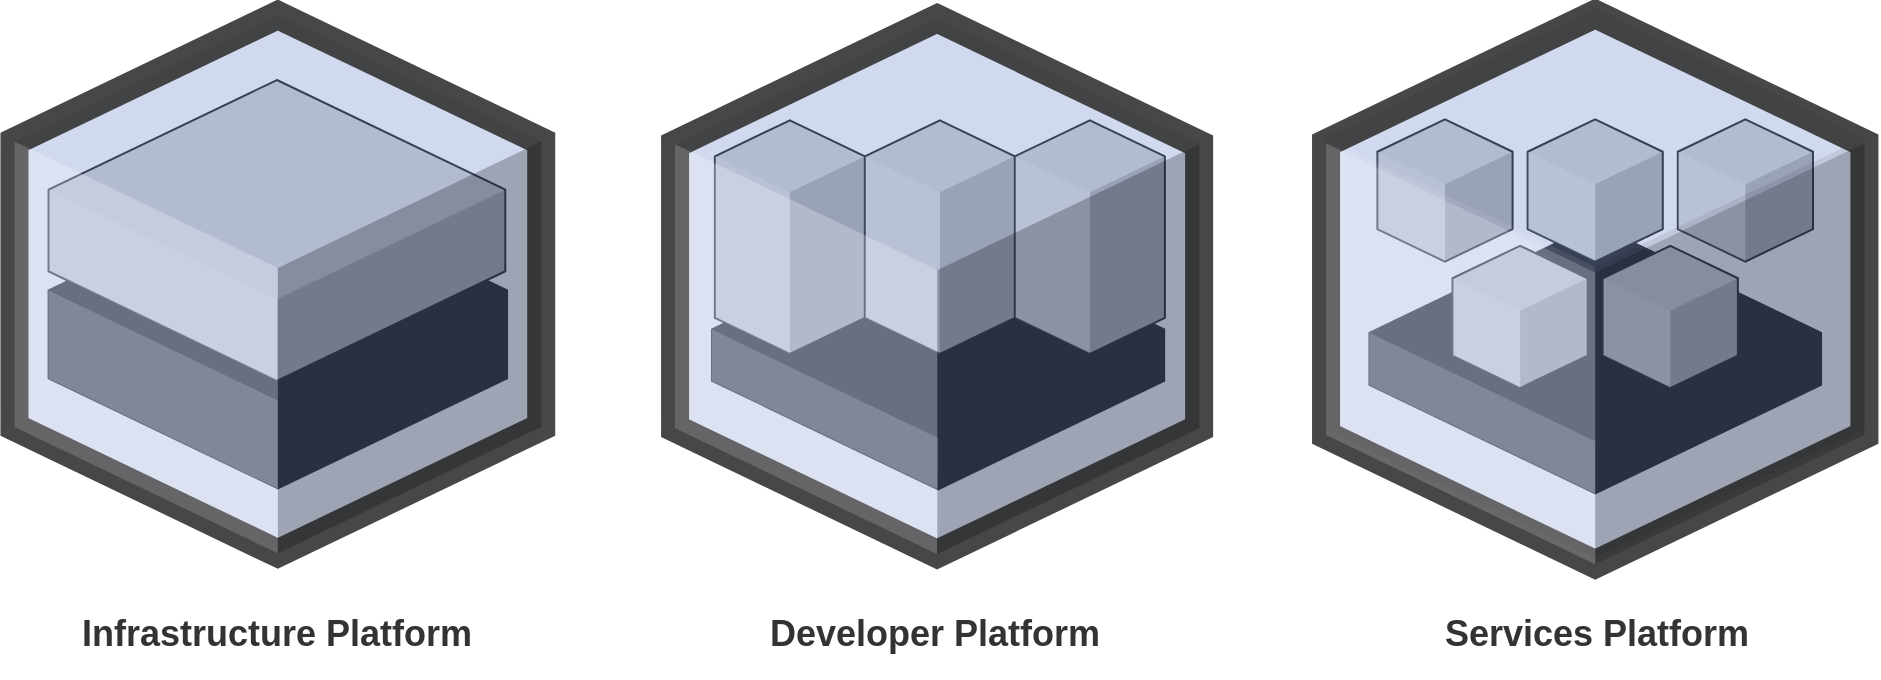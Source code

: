 <mxfile version="24.8.6">
  <diagram id="Co3NWyeRPi6Y6zsiZzY_" name="Platform Types">
    <mxGraphModel dx="1343" dy="1422" grid="1" gridSize="10" guides="1" tooltips="1" connect="1" arrows="1" fold="1" page="1" pageScale="1" pageWidth="1100" pageHeight="850" math="0" shadow="0">
      <root>
        <mxCell id="0" />
        <mxCell id="1" parent="0" />
        <mxCell id="X6-fbKLgtbfZyAUkIy2y-41" value="&lt;font face=&quot;Helvetica&quot;&gt;Infrastructure Platform&lt;/font&gt;" style="text;html=1;align=center;verticalAlign=middle;resizable=1;points=[];autosize=1;strokeColor=none;fillColor=none;fontFamily=Courier New;rotation=0;fontStyle=1;fontSize=18;arcSize=12;rounded=0;shadow=0;textShadow=0;movable=1;rotatable=1;deletable=1;editable=1;locked=0;connectable=1;container=0;fontColor=#333333;" parent="1" vertex="1">
          <mxGeometry x="79.46" y="341.055" width="200" height="40" as="geometry" />
        </mxCell>
        <mxCell id="X6-fbKLgtbfZyAUkIy2y-40" value="" style="verticalLabelPosition=bottom;verticalAlign=top;html=1;shape=mxgraph.infographic.shadedCube;isoAngle=15;fillColor=#000000;strokeColor=default;movable=1;resizable=1;rotatable=1;deletable=1;editable=1;locked=0;connectable=1;container=0;shadow=0;" parent="1" vertex="1">
          <mxGeometry x="65.281" y="133.151" width="229.261" height="154.036" as="geometry" />
        </mxCell>
        <mxCell id="X6-fbKLgtbfZyAUkIy2y-42" value="" style="verticalLabelPosition=bottom;verticalAlign=top;html=1;shape=mxgraph.infographic.shadedCube;isoAngle=15;fillColor=#CCCCCC;strokeColor=default;resizeWidth=1;movable=1;resizable=1;rotatable=1;deletable=1;editable=1;locked=0;connectable=1;container=0;shadow=0;" parent="1" vertex="1">
          <mxGeometry x="65.281" y="83" width="228.365" height="150.454" as="geometry" />
        </mxCell>
        <mxCell id="X6-fbKLgtbfZyAUkIy2y-25" value="" style="verticalLabelPosition=bottom;verticalAlign=top;html=1;shape=mxgraph.infographic.shadedCube;isoAngle=15;fillColor=#8CA1D8;strokeColor=none;fillOpacity=100;strokeWidth=5;perimeterSpacing=0;opacity=40;shadow=0;gradientColor=none;movable=1;resizable=1;rotatable=1;deletable=1;editable=1;locked=0;connectable=1;container=0;" parent="1" vertex="1">
          <mxGeometry x="48.222" y="50.516" width="263.385" height="269.156" as="geometry" />
        </mxCell>
        <mxCell id="Ic0I74X22G1B82G57w4R-1" value="" style="verticalLabelPosition=bottom;verticalAlign=top;html=1;shape=mxgraph.infographic.shadedCube;isoAngle=15;fillOpacity=100;strokeWidth=14;perimeterSpacing=0;opacity=90;shadow=0;fillStyle=auto;fillColor=none;strokeColor=#333333;movable=1;resizable=1;rotatable=1;deletable=1;editable=1;locked=0;connectable=1;container=0;" parent="1" vertex="1">
          <mxGeometry x="48.225" y="50.516" width="263.385" height="269.156" as="geometry" />
        </mxCell>
        <mxCell id="X6-fbKLgtbfZyAUkIy2y-31" value="&lt;font face=&quot;Helvetica&quot;&gt;Developer Platform&lt;/font&gt;" style="text;html=1;align=center;verticalAlign=middle;resizable=1;points=[];autosize=1;strokeColor=none;fillColor=none;fontFamily=Courier New;rotation=0;fontStyle=1;fontSize=18;arcSize=12;rounded=0;shadow=0;textShadow=0;movable=1;rotatable=1;deletable=1;editable=1;locked=0;connectable=1;fontColor=#333333;" parent="1" vertex="1">
          <mxGeometry x="418.233" y="341.058" width="180" height="40" as="geometry" />
        </mxCell>
        <mxCell id="FIjT4zHL7TXtSXYdWBnF-6" value="" style="group;shadow=0;" parent="1" vertex="1" connectable="0">
          <mxGeometry x="397" y="103.14" width="244.06" height="221.462" as="geometry" />
        </mxCell>
        <mxCell id="X6-fbKLgtbfZyAUkIy2y-30" value="" style="verticalLabelPosition=bottom;verticalAlign=top;html=1;shape=mxgraph.infographic.shadedCube;isoAngle=15;fillColor=#000000;strokeColor=default;movable=1;resizable=1;rotatable=1;deletable=1;editable=1;locked=0;connectable=1;shadow=0;" parent="FIjT4zHL7TXtSXYdWBnF-6" vertex="1">
          <mxGeometry y="50.313" width="226.093" height="134.218" as="geometry" />
        </mxCell>
        <mxCell id="X6-fbKLgtbfZyAUkIy2y-32" value="" style="verticalLabelPosition=bottom;verticalAlign=top;html=1;shape=mxgraph.infographic.shadedCube;isoAngle=15;fillColor=#CCCCCC;strokeColor=default;resizeWidth=1;movable=1;resizable=1;rotatable=1;deletable=1;editable=1;locked=0;connectable=1;shadow=0;" parent="FIjT4zHL7TXtSXYdWBnF-6" vertex="1">
          <mxGeometry x="1.452" width="74.998" height="116.792" as="geometry" />
        </mxCell>
        <mxCell id="FIjT4zHL7TXtSXYdWBnF-2" value="" style="verticalLabelPosition=bottom;verticalAlign=top;html=1;shape=mxgraph.infographic.shadedCube;isoAngle=15;fillColor=#CCCCCC;strokeColor=default;resizeWidth=1;movable=1;resizable=1;rotatable=1;deletable=1;editable=1;locked=0;connectable=1;shadow=0;" parent="FIjT4zHL7TXtSXYdWBnF-6" vertex="1">
          <mxGeometry x="76.45" width="74.998" height="116.792" as="geometry" />
        </mxCell>
        <mxCell id="FIjT4zHL7TXtSXYdWBnF-3" value="" style="verticalLabelPosition=bottom;verticalAlign=top;html=1;shape=mxgraph.infographic.shadedCube;isoAngle=15;fillColor=#CCCCCC;strokeColor=default;resizeWidth=1;movable=1;resizable=1;rotatable=1;deletable=1;editable=1;locked=0;connectable=1;shadow=0;" parent="FIjT4zHL7TXtSXYdWBnF-6" vertex="1">
          <mxGeometry x="151.448" width="74.998" height="116.792" as="geometry" />
        </mxCell>
        <mxCell id="FIjT4zHL7TXtSXYdWBnF-8" value="" style="verticalLabelPosition=bottom;verticalAlign=top;html=1;shape=mxgraph.infographic.shadedCube;isoAngle=15;fillColor=#8CA1D8;strokeColor=none;fillOpacity=100;strokeWidth=5;perimeterSpacing=0;opacity=40;shadow=0;gradientColor=none;movable=1;resizable=1;rotatable=1;deletable=1;editable=1;locked=0;connectable=1;" parent="FIjT4zHL7TXtSXYdWBnF-6" vertex="1">
          <mxGeometry x="-17.958" y="-50.911" width="262.018" height="267.756" as="geometry" />
        </mxCell>
        <mxCell id="FIjT4zHL7TXtSXYdWBnF-10" value="" style="verticalLabelPosition=bottom;verticalAlign=top;html=1;shape=mxgraph.infographic.shadedCube;isoAngle=15;fillOpacity=100;strokeWidth=14;perimeterSpacing=0;opacity=90;shadow=0;fillStyle=auto;fillColor=none;strokeColor=#333333;movable=1;resizable=1;rotatable=1;deletable=1;editable=1;locked=0;connectable=1;" parent="FIjT4zHL7TXtSXYdWBnF-6" vertex="1">
          <mxGeometry x="-18.463" y="-50.911" width="262.018" height="267.756" as="geometry" />
        </mxCell>
        <mxCell id="X6-fbKLgtbfZyAUkIy2y-21" value="&lt;font face=&quot;Helvetica&quot;&gt;Services Platform&lt;/font&gt;" style="text;html=1;align=center;verticalAlign=middle;resizable=1;points=[];autosize=1;strokeColor=none;fillColor=none;fontFamily=Courier New;rotation=0;fontStyle=1;fontSize=18;arcSize=12;rounded=0;shadow=0;textShadow=0;movable=1;rotatable=1;deletable=1;editable=1;locked=0;connectable=1;fontColor=#333333;" parent="1" vertex="1">
          <mxGeometry x="758.612" y="341.057" width="160" height="40" as="geometry" />
        </mxCell>
        <mxCell id="FIjT4zHL7TXtSXYdWBnF-15" value="" style="group" parent="1" vertex="1" connectable="0">
          <mxGeometry x="704.004" y="47.07" width="269.212" height="278.046" as="geometry" />
        </mxCell>
        <mxCell id="X6-fbKLgtbfZyAUkIy2y-20" value="" style="verticalLabelPosition=bottom;verticalAlign=top;html=1;shape=mxgraph.infographic.shadedCube;isoAngle=15;fillColor=#000000;strokeColor=default;movable=1;resizable=1;rotatable=1;deletable=1;editable=1;locked=0;connectable=1;shadow=0;" parent="FIjT4zHL7TXtSXYdWBnF-15" vertex="1">
          <mxGeometry x="21.706" y="108.1" width="225.81" height="134.5" as="geometry" />
        </mxCell>
        <mxCell id="X6-fbKLgtbfZyAUkIy2y-22" value="" style="verticalLabelPosition=bottom;verticalAlign=top;html=1;shape=mxgraph.infographic.shadedCube;isoAngle=15;fillColor=#CCCCCC;strokeColor=default;resizeWidth=1;movable=1;resizable=1;rotatable=1;deletable=1;editable=1;locked=0;connectable=1;shadow=0;" parent="FIjT4zHL7TXtSXYdWBnF-15" vertex="1">
          <mxGeometry x="25.707" y="55.581" width="67.588" height="71.143" as="geometry" />
        </mxCell>
        <mxCell id="X6-fbKLgtbfZyAUkIy2y-27" value="" style="verticalLabelPosition=bottom;verticalAlign=top;html=1;shape=mxgraph.infographic.shadedCube;isoAngle=15;fillColor=#CCCCCC;strokeColor=default;resizeWidth=1;movable=1;resizable=1;rotatable=1;deletable=1;editable=1;locked=0;connectable=1;shadow=0;" parent="FIjT4zHL7TXtSXYdWBnF-15" vertex="1">
          <mxGeometry x="100.805" y="55.581" width="67.588" height="71.143" as="geometry" />
        </mxCell>
        <mxCell id="X6-fbKLgtbfZyAUkIy2y-26" value="" style="verticalLabelPosition=bottom;verticalAlign=top;html=1;shape=mxgraph.infographic.shadedCube;isoAngle=15;fillColor=#CCCCCC;strokeColor=default;resizeWidth=1;movable=1;resizable=1;rotatable=1;deletable=1;editable=1;locked=0;connectable=1;shadow=0;" parent="FIjT4zHL7TXtSXYdWBnF-15" vertex="1">
          <mxGeometry x="63.256" y="118.82" width="67.588" height="71.143" as="geometry" />
        </mxCell>
        <mxCell id="X6-fbKLgtbfZyAUkIy2y-28" value="" style="verticalLabelPosition=bottom;verticalAlign=top;html=1;shape=mxgraph.infographic.shadedCube;isoAngle=15;fillColor=#CCCCCC;strokeColor=default;resizeWidth=1;movable=1;resizable=1;rotatable=1;deletable=1;editable=1;locked=0;connectable=1;shadow=0;" parent="FIjT4zHL7TXtSXYdWBnF-15" vertex="1">
          <mxGeometry x="175.904" y="55.581" width="67.588" height="71.143" as="geometry" />
        </mxCell>
        <mxCell id="X6-fbKLgtbfZyAUkIy2y-29" value="" style="verticalLabelPosition=bottom;verticalAlign=top;html=1;shape=mxgraph.infographic.shadedCube;isoAngle=15;fillColor=#CCCCCC;strokeColor=default;resizeWidth=1;movable=1;resizable=1;rotatable=1;deletable=1;editable=1;locked=0;connectable=1;shadow=0;" parent="FIjT4zHL7TXtSXYdWBnF-15" vertex="1">
          <mxGeometry x="138.355" y="118.82" width="67.588" height="71.143" as="geometry" />
        </mxCell>
        <mxCell id="FIjT4zHL7TXtSXYdWBnF-9" value="" style="verticalLabelPosition=bottom;verticalAlign=top;html=1;shape=mxgraph.infographic.shadedCube;isoAngle=15;fillColor=#8CA1D8;strokeColor=none;fillOpacity=100;strokeWidth=5;perimeterSpacing=0;opacity=40;shadow=0;gradientColor=none;movable=1;resizable=1;rotatable=1;deletable=1;editable=1;locked=0;connectable=1;" parent="FIjT4zHL7TXtSXYdWBnF-15" vertex="1">
          <mxGeometry width="269.196" height="275.086" as="geometry" />
        </mxCell>
        <mxCell id="FIjT4zHL7TXtSXYdWBnF-11" value="" style="verticalLabelPosition=bottom;verticalAlign=top;html=1;shape=mxgraph.infographic.shadedCube;isoAngle=15;fillOpacity=100;strokeWidth=14;perimeterSpacing=0;opacity=90;shadow=0;fillStyle=auto;fillColor=none;strokeColor=#333333;movable=1;resizable=1;rotatable=1;deletable=1;editable=1;locked=0;connectable=1;" parent="FIjT4zHL7TXtSXYdWBnF-15" vertex="1">
          <mxGeometry x="0.016" y="2.96" width="269.196" height="275.086" as="geometry" />
        </mxCell>
      </root>
    </mxGraphModel>
  </diagram>
</mxfile>
